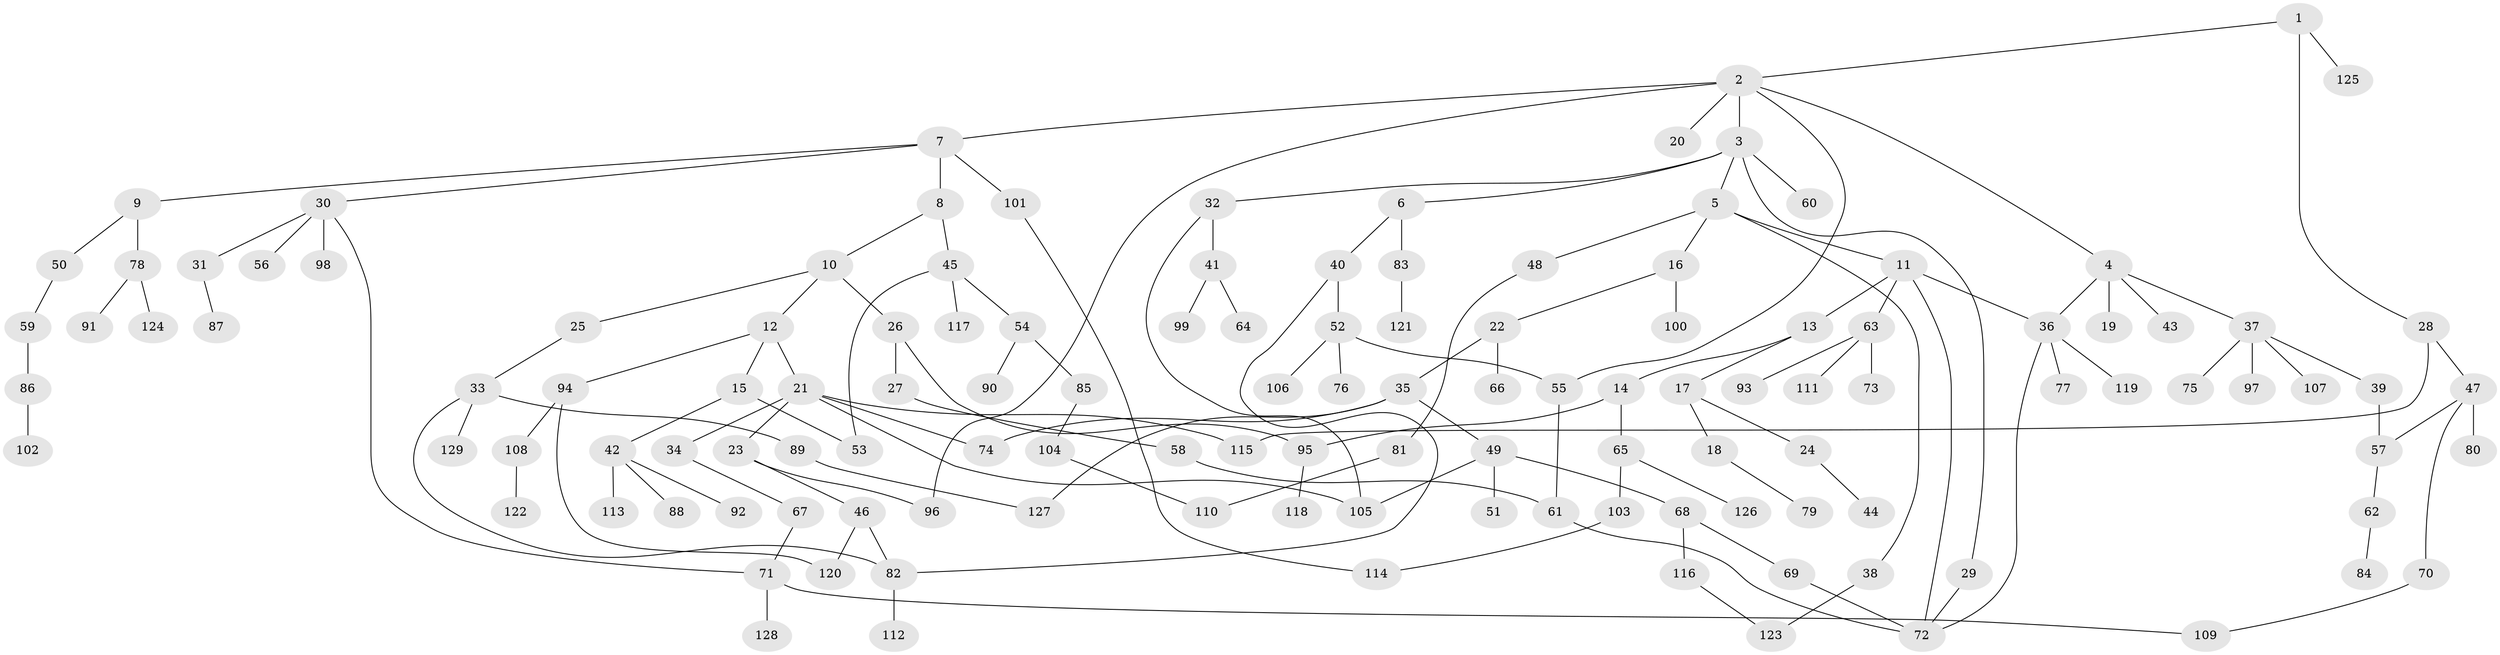 // Generated by graph-tools (version 1.1) at 2025/13/03/09/25 04:13:34]
// undirected, 129 vertices, 152 edges
graph export_dot {
graph [start="1"]
  node [color=gray90,style=filled];
  1;
  2;
  3;
  4;
  5;
  6;
  7;
  8;
  9;
  10;
  11;
  12;
  13;
  14;
  15;
  16;
  17;
  18;
  19;
  20;
  21;
  22;
  23;
  24;
  25;
  26;
  27;
  28;
  29;
  30;
  31;
  32;
  33;
  34;
  35;
  36;
  37;
  38;
  39;
  40;
  41;
  42;
  43;
  44;
  45;
  46;
  47;
  48;
  49;
  50;
  51;
  52;
  53;
  54;
  55;
  56;
  57;
  58;
  59;
  60;
  61;
  62;
  63;
  64;
  65;
  66;
  67;
  68;
  69;
  70;
  71;
  72;
  73;
  74;
  75;
  76;
  77;
  78;
  79;
  80;
  81;
  82;
  83;
  84;
  85;
  86;
  87;
  88;
  89;
  90;
  91;
  92;
  93;
  94;
  95;
  96;
  97;
  98;
  99;
  100;
  101;
  102;
  103;
  104;
  105;
  106;
  107;
  108;
  109;
  110;
  111;
  112;
  113;
  114;
  115;
  116;
  117;
  118;
  119;
  120;
  121;
  122;
  123;
  124;
  125;
  126;
  127;
  128;
  129;
  1 -- 2;
  1 -- 28;
  1 -- 125;
  2 -- 3;
  2 -- 4;
  2 -- 7;
  2 -- 20;
  2 -- 96;
  2 -- 55;
  3 -- 5;
  3 -- 6;
  3 -- 29;
  3 -- 32;
  3 -- 60;
  4 -- 19;
  4 -- 36;
  4 -- 37;
  4 -- 43;
  5 -- 11;
  5 -- 16;
  5 -- 38;
  5 -- 48;
  6 -- 40;
  6 -- 83;
  7 -- 8;
  7 -- 9;
  7 -- 30;
  7 -- 101;
  8 -- 10;
  8 -- 45;
  9 -- 50;
  9 -- 78;
  10 -- 12;
  10 -- 25;
  10 -- 26;
  11 -- 13;
  11 -- 63;
  11 -- 72;
  11 -- 36;
  12 -- 15;
  12 -- 21;
  12 -- 94;
  13 -- 14;
  13 -- 17;
  14 -- 65;
  14 -- 95;
  15 -- 42;
  15 -- 53;
  16 -- 22;
  16 -- 100;
  17 -- 18;
  17 -- 24;
  18 -- 79;
  21 -- 23;
  21 -- 34;
  21 -- 74;
  21 -- 105;
  21 -- 115;
  22 -- 35;
  22 -- 66;
  23 -- 46;
  23 -- 96;
  24 -- 44;
  25 -- 33;
  26 -- 27;
  26 -- 95;
  27 -- 58;
  28 -- 47;
  28 -- 115;
  29 -- 72;
  30 -- 31;
  30 -- 56;
  30 -- 98;
  30 -- 71;
  31 -- 87;
  32 -- 41;
  32 -- 105;
  33 -- 89;
  33 -- 129;
  33 -- 82;
  34 -- 67;
  35 -- 49;
  35 -- 74;
  35 -- 127;
  36 -- 77;
  36 -- 119;
  36 -- 72;
  37 -- 39;
  37 -- 75;
  37 -- 97;
  37 -- 107;
  38 -- 123;
  39 -- 57;
  40 -- 52;
  40 -- 82;
  41 -- 64;
  41 -- 99;
  42 -- 88;
  42 -- 92;
  42 -- 113;
  45 -- 54;
  45 -- 117;
  45 -- 53;
  46 -- 82;
  46 -- 120;
  47 -- 70;
  47 -- 80;
  47 -- 57;
  48 -- 81;
  49 -- 51;
  49 -- 68;
  49 -- 105;
  50 -- 59;
  52 -- 55;
  52 -- 76;
  52 -- 106;
  54 -- 85;
  54 -- 90;
  55 -- 61;
  57 -- 62;
  58 -- 61;
  59 -- 86;
  61 -- 72;
  62 -- 84;
  63 -- 73;
  63 -- 93;
  63 -- 111;
  65 -- 103;
  65 -- 126;
  67 -- 71;
  68 -- 69;
  68 -- 116;
  69 -- 72;
  70 -- 109;
  71 -- 109;
  71 -- 128;
  78 -- 91;
  78 -- 124;
  81 -- 110;
  82 -- 112;
  83 -- 121;
  85 -- 104;
  86 -- 102;
  89 -- 127;
  94 -- 108;
  94 -- 120;
  95 -- 118;
  101 -- 114;
  103 -- 114;
  104 -- 110;
  108 -- 122;
  116 -- 123;
}
